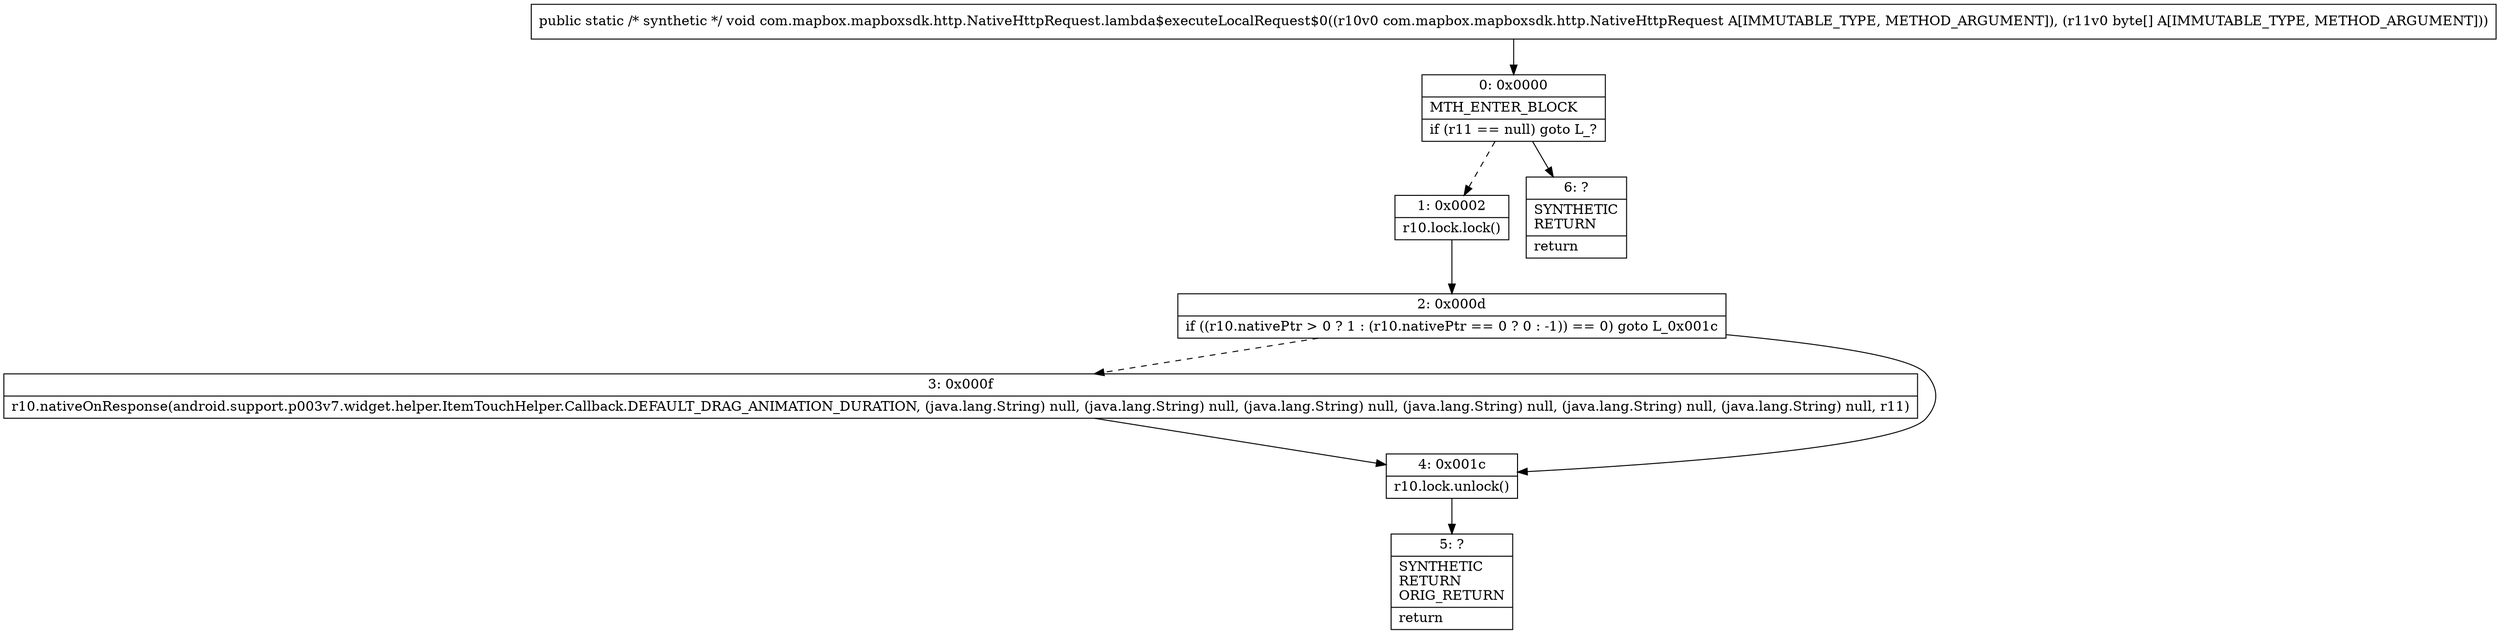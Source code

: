 digraph "CFG forcom.mapbox.mapboxsdk.http.NativeHttpRequest.lambda$executeLocalRequest$0(Lcom\/mapbox\/mapboxsdk\/http\/NativeHttpRequest;[B)V" {
Node_0 [shape=record,label="{0\:\ 0x0000|MTH_ENTER_BLOCK\l|if (r11 == null) goto L_?\l}"];
Node_1 [shape=record,label="{1\:\ 0x0002|r10.lock.lock()\l}"];
Node_2 [shape=record,label="{2\:\ 0x000d|if ((r10.nativePtr \> 0 ? 1 : (r10.nativePtr == 0 ? 0 : \-1)) == 0) goto L_0x001c\l}"];
Node_3 [shape=record,label="{3\:\ 0x000f|r10.nativeOnResponse(android.support.p003v7.widget.helper.ItemTouchHelper.Callback.DEFAULT_DRAG_ANIMATION_DURATION, (java.lang.String) null, (java.lang.String) null, (java.lang.String) null, (java.lang.String) null, (java.lang.String) null, (java.lang.String) null, r11)\l}"];
Node_4 [shape=record,label="{4\:\ 0x001c|r10.lock.unlock()\l}"];
Node_5 [shape=record,label="{5\:\ ?|SYNTHETIC\lRETURN\lORIG_RETURN\l|return\l}"];
Node_6 [shape=record,label="{6\:\ ?|SYNTHETIC\lRETURN\l|return\l}"];
MethodNode[shape=record,label="{public static \/* synthetic *\/ void com.mapbox.mapboxsdk.http.NativeHttpRequest.lambda$executeLocalRequest$0((r10v0 com.mapbox.mapboxsdk.http.NativeHttpRequest A[IMMUTABLE_TYPE, METHOD_ARGUMENT]), (r11v0 byte[] A[IMMUTABLE_TYPE, METHOD_ARGUMENT])) }"];
MethodNode -> Node_0;
Node_0 -> Node_1[style=dashed];
Node_0 -> Node_6;
Node_1 -> Node_2;
Node_2 -> Node_3[style=dashed];
Node_2 -> Node_4;
Node_3 -> Node_4;
Node_4 -> Node_5;
}

